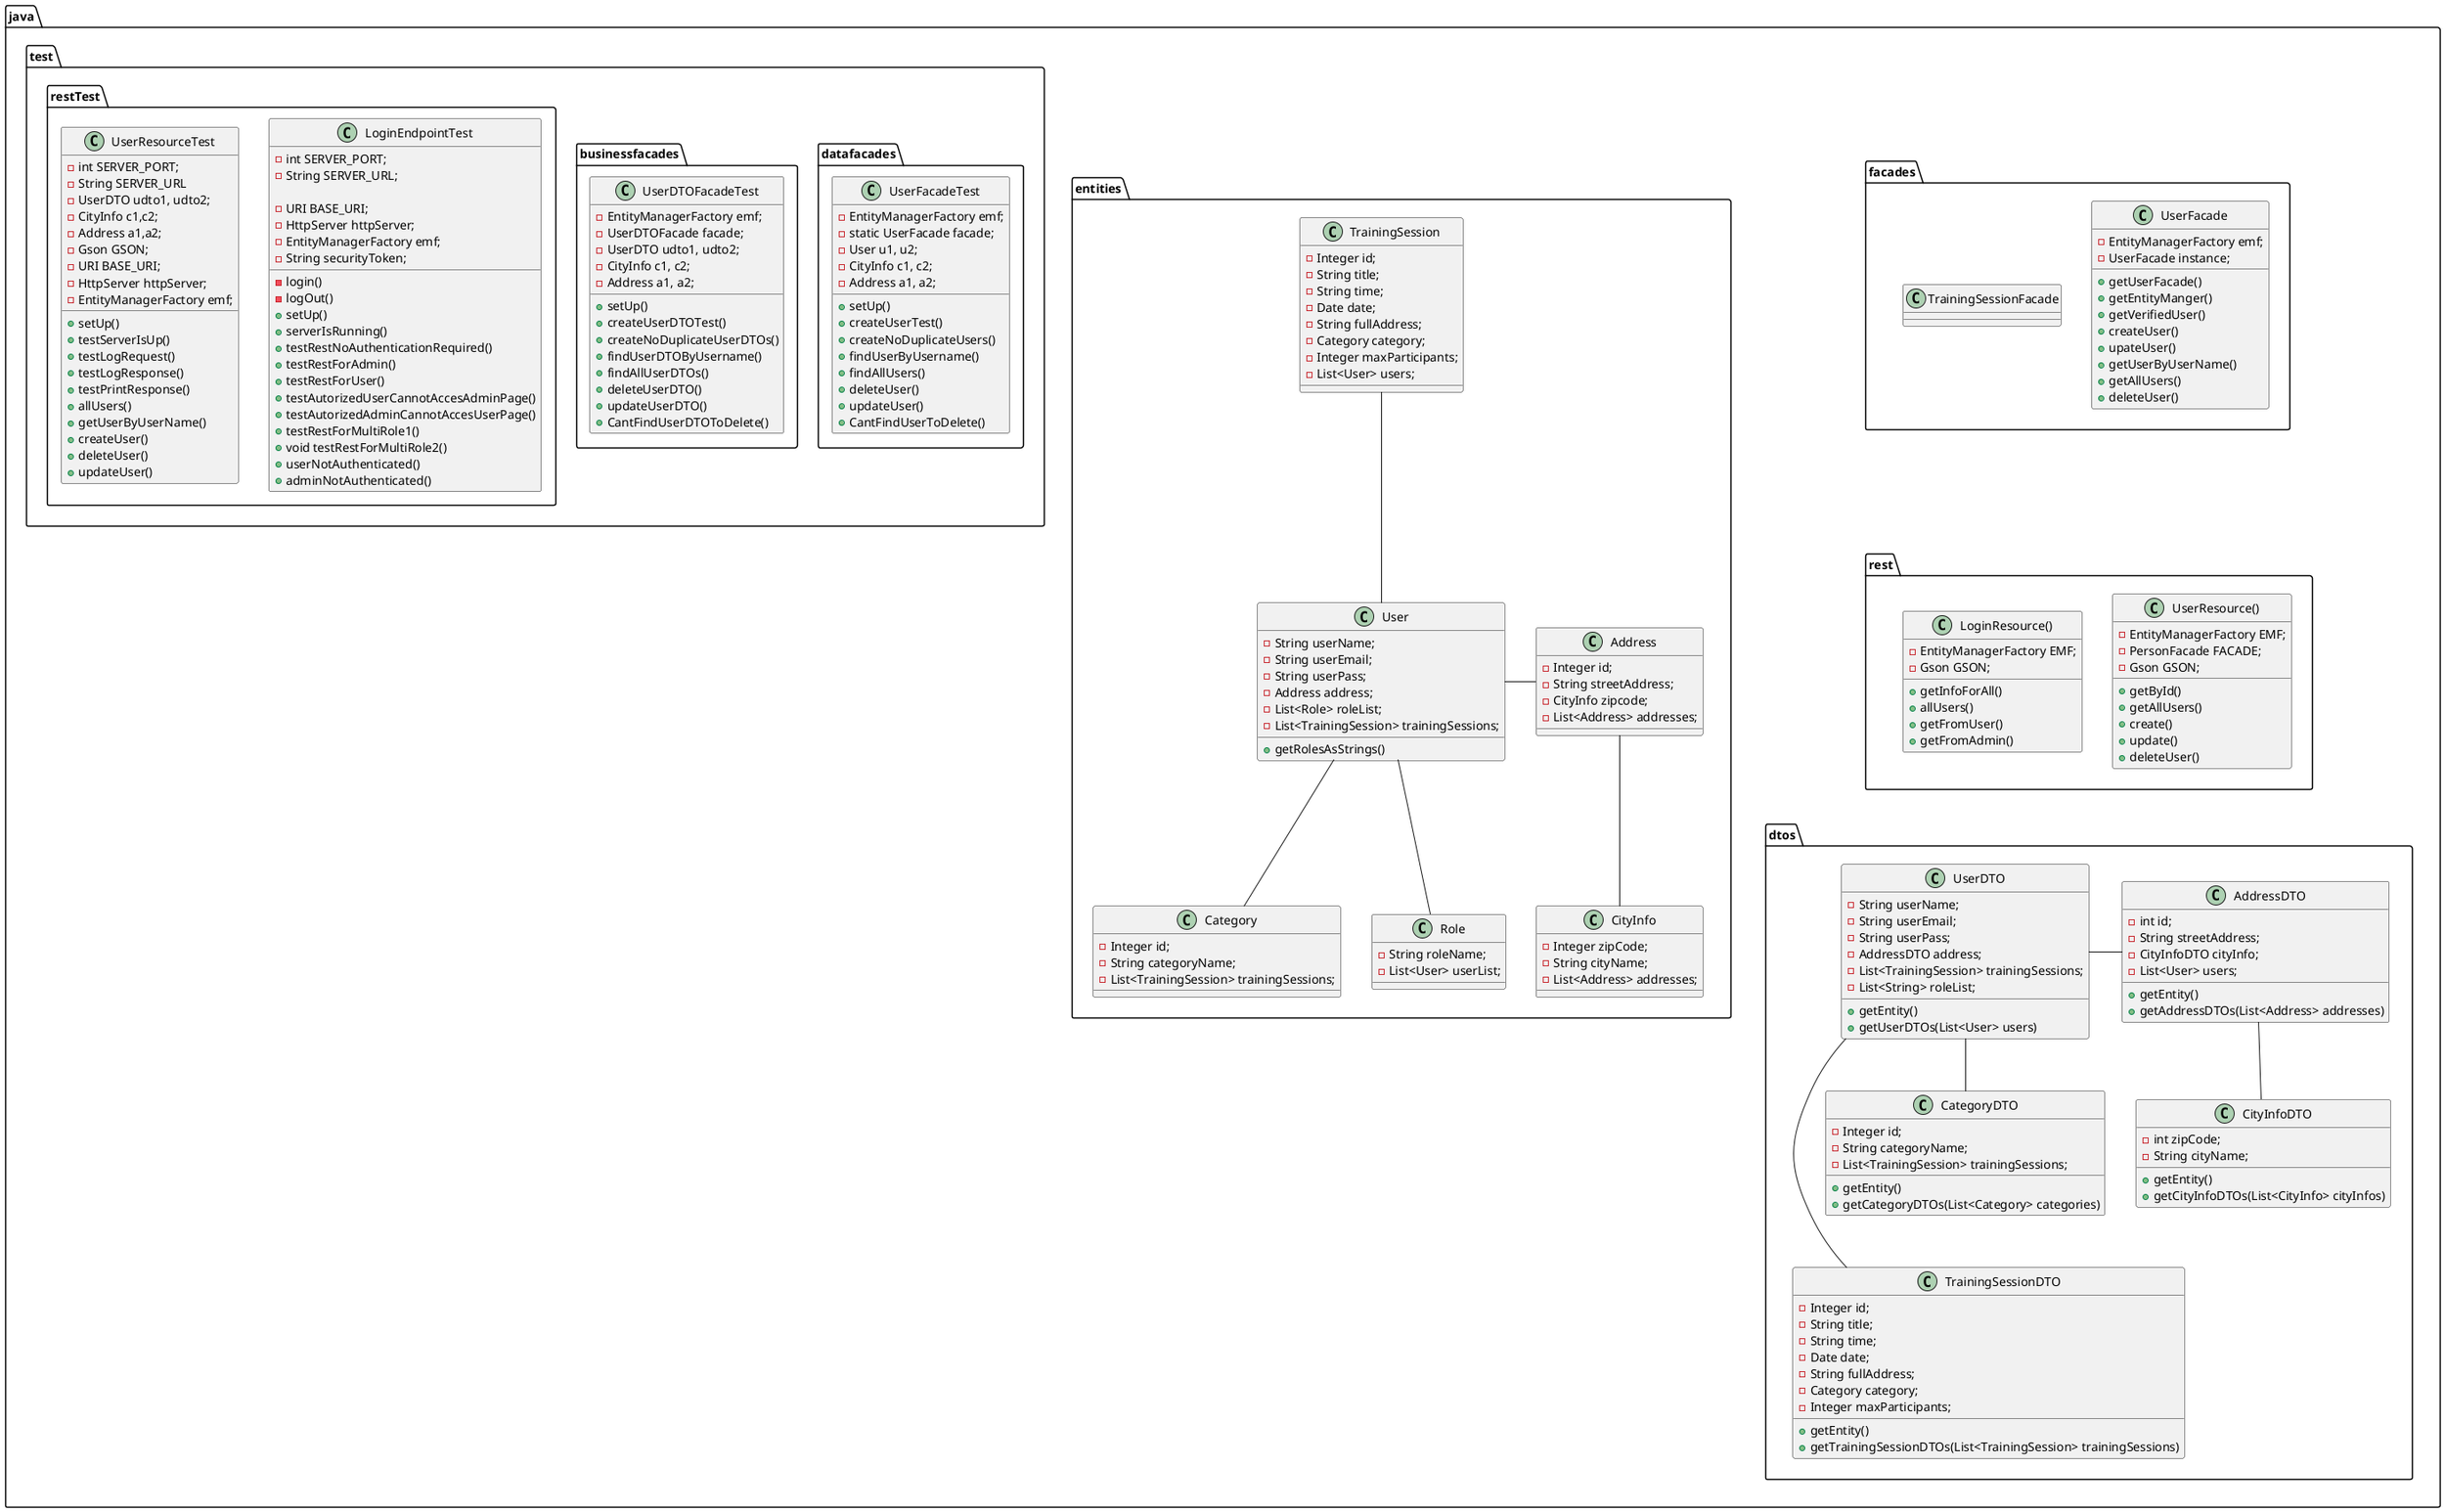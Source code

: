 @startuml
'https://plantuml.com/class-diagram

package "java" {

package "dtos" {
UserDTO - AddressDTO
UserDTO --- TrainingSessionDTO
UserDTO -- CategoryDTO
AddressDTO -- CityInfoDTO

class UserDTO {
- String userName;
- String userEmail;
- String userPass;
- AddressDTO address;
- List<TrainingSession> trainingSessions;
- List<String> roleList;

+ getEntity()
+ getUserDTOs(List<User> users)
}

class AddressDTO {
- int id;
- String streetAddress;
- CityInfoDTO cityInfo;
- List<User> users;

+ getEntity()
+ getAddressDTOs(List<Address> addresses)
}

class TrainingSessionDTO {
- Integer id;
- String title;
- String time;
- Date date;
- String fullAddress;
- Category category;
- Integer maxParticipants;

+ getEntity()
+ getTrainingSessionDTOs(List<TrainingSession> trainingSessions)
}

class CategoryDTO {
- Integer id;
- String categoryName;
- List<TrainingSession> trainingSessions;

+ getEntity()
+ getCategoryDTOs(List<Category> categories)
}

class CityInfoDTO {
- int zipCode;
- String cityName;

+ getEntity()
+ getCityInfoDTOs(List<CityInfo> cityInfos)
}



}


package "facades" {

class UserFacade {
- EntityManagerFactory emf;
- UserFacade instance;

+ getUserFacade()
+ getEntityManger()
+ getVerifiedUser()
+ createUser()
+ upateUser()
+ getUserByUserName()
+ getAllUsers()
+ deleteUser()

}



class TrainingSessionFacade {


}

}


package "rest" {

class UserResource() {
- EntityManagerFactory EMF;
- PersonFacade FACADE;
- Gson GSON;

+ getById()
+ getAllUsers()
+ create()
+ update()
+ deleteUser()

}

class LoginResource() {
- EntityManagerFactory EMF;
- Gson GSON;

+ getInfoForAll()
+ allUsers()
+ getFromUser()
+ getFromAdmin()

}

}

package "entities" {
TrainingSession -- User
User -- Category
User -- Role
User - Address
Address -- CityInfo

class TrainingSession {
- Integer id;
- String title;
- String time;
- Date date;
- String fullAddress;
- Category category;
- Integer maxParticipants;
- List<User> users;

}

class User {
- String userName;
- String userEmail;
- String userPass;
- Address address;
- List<Role> roleList;
- List<TrainingSession> trainingSessions;

+ getRolesAsStrings()
}

class Role {
- String roleName;
- List<User> userList;
}

class Category {
- Integer id;
- String categoryName;
- List<TrainingSession> trainingSessions;
}

class Address {
- Integer id;
- String streetAddress;
- CityInfo zipcode;
- List<Address> addresses;
}

class CityInfo {
- Integer zipCode;
- String cityName;
- List<Address> addresses;
}

}

package "test" {

package "datafacades" {

class UserFacadeTest {
- EntityManagerFactory emf;
- static UserFacade facade;
- User u1, u2;
- CityInfo c1, c2;
- Address a1, a2;

+ setUp()
+ createUserTest()
+ createNoDuplicateUsers()
+ findUserByUsername()
+ findAllUsers()
+ deleteUser()
+ updateUser()
+ CantFindUserToDelete()

}

}

package "businessfacades" {

class UserDTOFacadeTest {
- EntityManagerFactory emf;
- UserDTOFacade facade;
- UserDTO udto1, udto2;
- CityInfo c1, c2;
- Address a1, a2;

+ setUp()
+ createUserDTOTest()
+ createNoDuplicateUserDTOs()
+ findUserDTOByUsername()
+ findAllUserDTOs()
+ deleteUserDTO()
+ updateUserDTO()
+ CantFindUserDTOToDelete()

}

}

package "restTest" {

class LoginEndpointTest {
- int SERVER_PORT;
- String SERVER_URL;

- URI BASE_URI;
- HttpServer httpServer;
- EntityManagerFactory emf;
- String securityToken;

- login()
- logOut()
+ setUp()
+ serverIsRunning()
+ testRestNoAuthenticationRequired()
+ testRestForAdmin()
+ testRestForUser()
+ testAutorizedUserCannotAccesAdminPage()
+ testAutorizedAdminCannotAccesUserPage()
+ testRestForMultiRole1()
+ void testRestForMultiRole2()
+ userNotAuthenticated()
+ adminNotAuthenticated()

}

class UserResourceTest {
- int SERVER_PORT;
- String SERVER_URL
- UserDTO udto1, udto2;
- CityInfo c1,c2;
- Address a1,a2;
- Gson GSON;
- URI BASE_URI;
- HttpServer httpServer;
- EntityManagerFactory emf;

+ setUp()
+ testServerIsUp()
+ testLogRequest()
+ testLogResponse()
+ testPrintResponse()
+ allUsers()
+ getUserByUserName()
+ createUser()
+ deleteUser()
+ updateUser()



}

}

facades --[hidden]> rest
entities ---[hidden]> dtos

}



@enduml